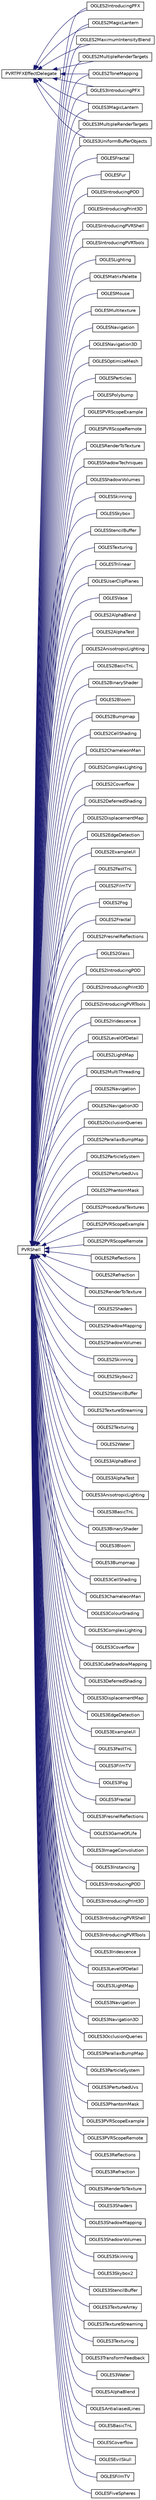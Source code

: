 digraph "Graphical Class Hierarchy"
{
  edge [fontname="Helvetica",fontsize="10",labelfontname="Helvetica",labelfontsize="10"];
  node [fontname="Helvetica",fontsize="10",shape=record];
  rankdir="LR";
  Node1 [label="PVRShell",height=0.2,width=0.4,color="black", fillcolor="white", style="filled",URL="$class_p_v_r_shell.html",tooltip="Inherited by the application; responsible for abstracting the OS and API. "];
  Node1 -> Node2 [dir="back",color="midnightblue",fontsize="10",style="solid",fontname="Helvetica"];
  Node2 [label="OGLES2AlphaBlend",height=0.2,width=0.4,color="black", fillcolor="white", style="filled",URL="$class_o_g_l_e_s2_alpha_blend.html"];
  Node1 -> Node3 [dir="back",color="midnightblue",fontsize="10",style="solid",fontname="Helvetica"];
  Node3 [label="OGLES2AlphaTest",height=0.2,width=0.4,color="black", fillcolor="white", style="filled",URL="$class_o_g_l_e_s2_alpha_test.html"];
  Node1 -> Node4 [dir="back",color="midnightblue",fontsize="10",style="solid",fontname="Helvetica"];
  Node4 [label="OGLES2AnisotropicLighting",height=0.2,width=0.4,color="black", fillcolor="white", style="filled",URL="$class_o_g_l_e_s2_anisotropic_lighting.html"];
  Node1 -> Node5 [dir="back",color="midnightblue",fontsize="10",style="solid",fontname="Helvetica"];
  Node5 [label="OGLES2BasicTnL",height=0.2,width=0.4,color="black", fillcolor="white", style="filled",URL="$class_o_g_l_e_s2_basic_tn_l.html"];
  Node1 -> Node6 [dir="back",color="midnightblue",fontsize="10",style="solid",fontname="Helvetica"];
  Node6 [label="OGLES2BinaryShader",height=0.2,width=0.4,color="black", fillcolor="white", style="filled",URL="$class_o_g_l_e_s2_binary_shader.html"];
  Node1 -> Node7 [dir="back",color="midnightblue",fontsize="10",style="solid",fontname="Helvetica"];
  Node7 [label="OGLES2Bloom",height=0.2,width=0.4,color="black", fillcolor="white", style="filled",URL="$class_o_g_l_e_s2_bloom.html"];
  Node1 -> Node8 [dir="back",color="midnightblue",fontsize="10",style="solid",fontname="Helvetica"];
  Node8 [label="OGLES2Bumpmap",height=0.2,width=0.4,color="black", fillcolor="white", style="filled",URL="$class_o_g_l_e_s2_bumpmap.html"];
  Node1 -> Node9 [dir="back",color="midnightblue",fontsize="10",style="solid",fontname="Helvetica"];
  Node9 [label="OGLES2CellShading",height=0.2,width=0.4,color="black", fillcolor="white", style="filled",URL="$class_o_g_l_e_s2_cell_shading.html"];
  Node1 -> Node10 [dir="back",color="midnightblue",fontsize="10",style="solid",fontname="Helvetica"];
  Node10 [label="OGLES2ChameleonMan",height=0.2,width=0.4,color="black", fillcolor="white", style="filled",URL="$class_o_g_l_e_s2_chameleon_man.html"];
  Node1 -> Node11 [dir="back",color="midnightblue",fontsize="10",style="solid",fontname="Helvetica"];
  Node11 [label="OGLES2ComplexLighting",height=0.2,width=0.4,color="black", fillcolor="white", style="filled",URL="$class_o_g_l_e_s2_complex_lighting.html"];
  Node1 -> Node12 [dir="back",color="midnightblue",fontsize="10",style="solid",fontname="Helvetica"];
  Node12 [label="OGLES2Coverflow",height=0.2,width=0.4,color="black", fillcolor="white", style="filled",URL="$class_o_g_l_e_s2_coverflow.html"];
  Node1 -> Node13 [dir="back",color="midnightblue",fontsize="10",style="solid",fontname="Helvetica"];
  Node13 [label="OGLES2DeferredShading",height=0.2,width=0.4,color="black", fillcolor="white", style="filled",URL="$class_o_g_l_e_s2_deferred_shading.html"];
  Node1 -> Node14 [dir="back",color="midnightblue",fontsize="10",style="solid",fontname="Helvetica"];
  Node14 [label="OGLES2DisplacementMap",height=0.2,width=0.4,color="black", fillcolor="white", style="filled",URL="$class_o_g_l_e_s2_displacement_map.html"];
  Node1 -> Node15 [dir="back",color="midnightblue",fontsize="10",style="solid",fontname="Helvetica"];
  Node15 [label="OGLES2EdgeDetection",height=0.2,width=0.4,color="black", fillcolor="white", style="filled",URL="$class_o_g_l_e_s2_edge_detection.html"];
  Node1 -> Node16 [dir="back",color="midnightblue",fontsize="10",style="solid",fontname="Helvetica"];
  Node16 [label="OGLES2ExampleUI",height=0.2,width=0.4,color="black", fillcolor="white", style="filled",URL="$class_o_g_l_e_s2_example_u_i.html"];
  Node1 -> Node17 [dir="back",color="midnightblue",fontsize="10",style="solid",fontname="Helvetica"];
  Node17 [label="OGLES2FastTnL",height=0.2,width=0.4,color="black", fillcolor="white", style="filled",URL="$class_o_g_l_e_s2_fast_tn_l.html"];
  Node1 -> Node18 [dir="back",color="midnightblue",fontsize="10",style="solid",fontname="Helvetica"];
  Node18 [label="OGLES2FilmTV",height=0.2,width=0.4,color="black", fillcolor="white", style="filled",URL="$class_o_g_l_e_s2_film_t_v.html"];
  Node1 -> Node19 [dir="back",color="midnightblue",fontsize="10",style="solid",fontname="Helvetica"];
  Node19 [label="OGLES2Fog",height=0.2,width=0.4,color="black", fillcolor="white", style="filled",URL="$class_o_g_l_e_s2_fog.html"];
  Node1 -> Node20 [dir="back",color="midnightblue",fontsize="10",style="solid",fontname="Helvetica"];
  Node20 [label="OGLES2Fractal",height=0.2,width=0.4,color="black", fillcolor="white", style="filled",URL="$class_o_g_l_e_s2_fractal.html"];
  Node1 -> Node21 [dir="back",color="midnightblue",fontsize="10",style="solid",fontname="Helvetica"];
  Node21 [label="OGLES2FresnelReflections",height=0.2,width=0.4,color="black", fillcolor="white", style="filled",URL="$class_o_g_l_e_s2_fresnel_reflections.html"];
  Node1 -> Node22 [dir="back",color="midnightblue",fontsize="10",style="solid",fontname="Helvetica"];
  Node22 [label="OGLES2Glass",height=0.2,width=0.4,color="black", fillcolor="white", style="filled",URL="$class_o_g_l_e_s2_glass.html"];
  Node1 -> Node23 [dir="back",color="midnightblue",fontsize="10",style="solid",fontname="Helvetica"];
  Node23 [label="OGLES2IntroducingPFX",height=0.2,width=0.4,color="black", fillcolor="white", style="filled",URL="$class_o_g_l_e_s2_introducing_p_f_x.html"];
  Node1 -> Node24 [dir="back",color="midnightblue",fontsize="10",style="solid",fontname="Helvetica"];
  Node24 [label="OGLES2IntroducingPOD",height=0.2,width=0.4,color="black", fillcolor="white", style="filled",URL="$class_o_g_l_e_s2_introducing_p_o_d.html"];
  Node1 -> Node25 [dir="back",color="midnightblue",fontsize="10",style="solid",fontname="Helvetica"];
  Node25 [label="OGLES2IntroducingPrint3D",height=0.2,width=0.4,color="black", fillcolor="white", style="filled",URL="$class_o_g_l_e_s2_introducing_print3_d.html"];
  Node1 -> Node26 [dir="back",color="midnightblue",fontsize="10",style="solid",fontname="Helvetica"];
  Node26 [label="OGLES2IntroducingPVRTools",height=0.2,width=0.4,color="black", fillcolor="white", style="filled",URL="$class_o_g_l_e_s2_introducing_p_v_r_tools.html"];
  Node1 -> Node27 [dir="back",color="midnightblue",fontsize="10",style="solid",fontname="Helvetica"];
  Node27 [label="OGLES2Iridescence",height=0.2,width=0.4,color="black", fillcolor="white", style="filled",URL="$class_o_g_l_e_s2_iridescence.html"];
  Node1 -> Node28 [dir="back",color="midnightblue",fontsize="10",style="solid",fontname="Helvetica"];
  Node28 [label="OGLES2LevelOfDetail",height=0.2,width=0.4,color="black", fillcolor="white", style="filled",URL="$class_o_g_l_e_s2_level_of_detail.html"];
  Node1 -> Node29 [dir="back",color="midnightblue",fontsize="10",style="solid",fontname="Helvetica"];
  Node29 [label="OGLES2LightMap",height=0.2,width=0.4,color="black", fillcolor="white", style="filled",URL="$class_o_g_l_e_s2_light_map.html"];
  Node1 -> Node30 [dir="back",color="midnightblue",fontsize="10",style="solid",fontname="Helvetica"];
  Node30 [label="OGLES2MagicLantern",height=0.2,width=0.4,color="black", fillcolor="white", style="filled",URL="$class_o_g_l_e_s2_magic_lantern.html"];
  Node1 -> Node31 [dir="back",color="midnightblue",fontsize="10",style="solid",fontname="Helvetica"];
  Node31 [label="OGLES2MaximumIntensityBlend",height=0.2,width=0.4,color="black", fillcolor="white", style="filled",URL="$class_o_g_l_e_s2_maximum_intensity_blend.html"];
  Node1 -> Node32 [dir="back",color="midnightblue",fontsize="10",style="solid",fontname="Helvetica"];
  Node32 [label="OGLES2MultipleRenderTargets",height=0.2,width=0.4,color="black", fillcolor="white", style="filled",URL="$class_o_g_l_e_s2_multiple_render_targets.html"];
  Node1 -> Node33 [dir="back",color="midnightblue",fontsize="10",style="solid",fontname="Helvetica"];
  Node33 [label="OGLES2MultiThreading",height=0.2,width=0.4,color="black", fillcolor="white", style="filled",URL="$class_o_g_l_e_s2_multi_threading.html"];
  Node1 -> Node34 [dir="back",color="midnightblue",fontsize="10",style="solid",fontname="Helvetica"];
  Node34 [label="OGLES2Navigation",height=0.2,width=0.4,color="black", fillcolor="white", style="filled",URL="$class_o_g_l_e_s2_navigation.html"];
  Node1 -> Node35 [dir="back",color="midnightblue",fontsize="10",style="solid",fontname="Helvetica"];
  Node35 [label="OGLES2Navigation3D",height=0.2,width=0.4,color="black", fillcolor="white", style="filled",URL="$class_o_g_l_e_s2_navigation3_d.html"];
  Node1 -> Node36 [dir="back",color="midnightblue",fontsize="10",style="solid",fontname="Helvetica"];
  Node36 [label="OGLES2OcclusionQueries",height=0.2,width=0.4,color="black", fillcolor="white", style="filled",URL="$class_o_g_l_e_s2_occlusion_queries.html"];
  Node1 -> Node37 [dir="back",color="midnightblue",fontsize="10",style="solid",fontname="Helvetica"];
  Node37 [label="OGLES2ParallaxBumpMap",height=0.2,width=0.4,color="black", fillcolor="white", style="filled",URL="$class_o_g_l_e_s2_parallax_bump_map.html"];
  Node1 -> Node38 [dir="back",color="midnightblue",fontsize="10",style="solid",fontname="Helvetica"];
  Node38 [label="OGLES2ParticleSystem",height=0.2,width=0.4,color="black", fillcolor="white", style="filled",URL="$class_o_g_l_e_s2_particle_system.html"];
  Node1 -> Node39 [dir="back",color="midnightblue",fontsize="10",style="solid",fontname="Helvetica"];
  Node39 [label="OGLES2PerturbedUvs",height=0.2,width=0.4,color="black", fillcolor="white", style="filled",URL="$class_o_g_l_e_s2_perturbed_uvs.html"];
  Node1 -> Node40 [dir="back",color="midnightblue",fontsize="10",style="solid",fontname="Helvetica"];
  Node40 [label="OGLES2PhantomMask",height=0.2,width=0.4,color="black", fillcolor="white", style="filled",URL="$class_o_g_l_e_s2_phantom_mask.html"];
  Node1 -> Node41 [dir="back",color="midnightblue",fontsize="10",style="solid",fontname="Helvetica"];
  Node41 [label="OGLES2ProceduralTextures",height=0.2,width=0.4,color="black", fillcolor="white", style="filled",URL="$class_o_g_l_e_s2_procedural_textures.html"];
  Node1 -> Node42 [dir="back",color="midnightblue",fontsize="10",style="solid",fontname="Helvetica"];
  Node42 [label="OGLES2PVRScopeExample",height=0.2,width=0.4,color="black", fillcolor="white", style="filled",URL="$class_o_g_l_e_s2_p_v_r_scope_example.html"];
  Node1 -> Node43 [dir="back",color="midnightblue",fontsize="10",style="solid",fontname="Helvetica"];
  Node43 [label="OGLES2PVRScopeRemote",height=0.2,width=0.4,color="black", fillcolor="white", style="filled",URL="$class_o_g_l_e_s2_p_v_r_scope_remote.html"];
  Node1 -> Node44 [dir="back",color="midnightblue",fontsize="10",style="solid",fontname="Helvetica"];
  Node44 [label="OGLES2Reflections",height=0.2,width=0.4,color="black", fillcolor="white", style="filled",URL="$class_o_g_l_e_s2_reflections.html"];
  Node1 -> Node45 [dir="back",color="midnightblue",fontsize="10",style="solid",fontname="Helvetica"];
  Node45 [label="OGLES2Refraction",height=0.2,width=0.4,color="black", fillcolor="white", style="filled",URL="$class_o_g_l_e_s2_refraction.html"];
  Node1 -> Node46 [dir="back",color="midnightblue",fontsize="10",style="solid",fontname="Helvetica"];
  Node46 [label="OGLES2RenderToTexture",height=0.2,width=0.4,color="black", fillcolor="white", style="filled",URL="$class_o_g_l_e_s2_render_to_texture.html"];
  Node1 -> Node47 [dir="back",color="midnightblue",fontsize="10",style="solid",fontname="Helvetica"];
  Node47 [label="OGLES2Shaders",height=0.2,width=0.4,color="black", fillcolor="white", style="filled",URL="$class_o_g_l_e_s2_shaders.html"];
  Node1 -> Node48 [dir="back",color="midnightblue",fontsize="10",style="solid",fontname="Helvetica"];
  Node48 [label="OGLES2ShadowMapping",height=0.2,width=0.4,color="black", fillcolor="white", style="filled",URL="$class_o_g_l_e_s2_shadow_mapping.html"];
  Node1 -> Node49 [dir="back",color="midnightblue",fontsize="10",style="solid",fontname="Helvetica"];
  Node49 [label="OGLES2ShadowVolumes",height=0.2,width=0.4,color="black", fillcolor="white", style="filled",URL="$class_o_g_l_e_s2_shadow_volumes.html"];
  Node1 -> Node50 [dir="back",color="midnightblue",fontsize="10",style="solid",fontname="Helvetica"];
  Node50 [label="OGLES2Skinning",height=0.2,width=0.4,color="black", fillcolor="white", style="filled",URL="$class_o_g_l_e_s2_skinning.html"];
  Node1 -> Node51 [dir="back",color="midnightblue",fontsize="10",style="solid",fontname="Helvetica"];
  Node51 [label="OGLES2Skybox2",height=0.2,width=0.4,color="black", fillcolor="white", style="filled",URL="$class_o_g_l_e_s2_skybox2.html"];
  Node1 -> Node52 [dir="back",color="midnightblue",fontsize="10",style="solid",fontname="Helvetica"];
  Node52 [label="OGLES2StencilBuffer",height=0.2,width=0.4,color="black", fillcolor="white", style="filled",URL="$class_o_g_l_e_s2_stencil_buffer.html"];
  Node1 -> Node53 [dir="back",color="midnightblue",fontsize="10",style="solid",fontname="Helvetica"];
  Node53 [label="OGLES2TextureStreaming",height=0.2,width=0.4,color="black", fillcolor="white", style="filled",URL="$class_o_g_l_e_s2_texture_streaming.html"];
  Node1 -> Node54 [dir="back",color="midnightblue",fontsize="10",style="solid",fontname="Helvetica"];
  Node54 [label="OGLES2Texturing",height=0.2,width=0.4,color="black", fillcolor="white", style="filled",URL="$class_o_g_l_e_s2_texturing.html"];
  Node1 -> Node55 [dir="back",color="midnightblue",fontsize="10",style="solid",fontname="Helvetica"];
  Node55 [label="OGLES2ToneMapping",height=0.2,width=0.4,color="black", fillcolor="white", style="filled",URL="$class_o_g_l_e_s2_tone_mapping.html"];
  Node1 -> Node56 [dir="back",color="midnightblue",fontsize="10",style="solid",fontname="Helvetica"];
  Node56 [label="OGLES2Water",height=0.2,width=0.4,color="black", fillcolor="white", style="filled",URL="$class_o_g_l_e_s2_water.html"];
  Node1 -> Node57 [dir="back",color="midnightblue",fontsize="10",style="solid",fontname="Helvetica"];
  Node57 [label="OGLES3AlphaBlend",height=0.2,width=0.4,color="black", fillcolor="white", style="filled",URL="$class_o_g_l_e_s3_alpha_blend.html"];
  Node1 -> Node58 [dir="back",color="midnightblue",fontsize="10",style="solid",fontname="Helvetica"];
  Node58 [label="OGLES3AlphaTest",height=0.2,width=0.4,color="black", fillcolor="white", style="filled",URL="$class_o_g_l_e_s3_alpha_test.html"];
  Node1 -> Node59 [dir="back",color="midnightblue",fontsize="10",style="solid",fontname="Helvetica"];
  Node59 [label="OGLES3AnisotropicLighting",height=0.2,width=0.4,color="black", fillcolor="white", style="filled",URL="$class_o_g_l_e_s3_anisotropic_lighting.html"];
  Node1 -> Node60 [dir="back",color="midnightblue",fontsize="10",style="solid",fontname="Helvetica"];
  Node60 [label="OGLES3BasicTnL",height=0.2,width=0.4,color="black", fillcolor="white", style="filled",URL="$class_o_g_l_e_s3_basic_tn_l.html"];
  Node1 -> Node61 [dir="back",color="midnightblue",fontsize="10",style="solid",fontname="Helvetica"];
  Node61 [label="OGLES3BinaryShader",height=0.2,width=0.4,color="black", fillcolor="white", style="filled",URL="$class_o_g_l_e_s3_binary_shader.html"];
  Node1 -> Node62 [dir="back",color="midnightblue",fontsize="10",style="solid",fontname="Helvetica"];
  Node62 [label="OGLES3Bloom",height=0.2,width=0.4,color="black", fillcolor="white", style="filled",URL="$class_o_g_l_e_s3_bloom.html"];
  Node1 -> Node63 [dir="back",color="midnightblue",fontsize="10",style="solid",fontname="Helvetica"];
  Node63 [label="OGLES3Bumpmap",height=0.2,width=0.4,color="black", fillcolor="white", style="filled",URL="$class_o_g_l_e_s3_bumpmap.html"];
  Node1 -> Node64 [dir="back",color="midnightblue",fontsize="10",style="solid",fontname="Helvetica"];
  Node64 [label="OGLES3CellShading",height=0.2,width=0.4,color="black", fillcolor="white", style="filled",URL="$class_o_g_l_e_s3_cell_shading.html"];
  Node1 -> Node65 [dir="back",color="midnightblue",fontsize="10",style="solid",fontname="Helvetica"];
  Node65 [label="OGLES3ChameleonMan",height=0.2,width=0.4,color="black", fillcolor="white", style="filled",URL="$class_o_g_l_e_s3_chameleon_man.html"];
  Node1 -> Node66 [dir="back",color="midnightblue",fontsize="10",style="solid",fontname="Helvetica"];
  Node66 [label="OGLES3ColourGrading",height=0.2,width=0.4,color="black", fillcolor="white", style="filled",URL="$class_o_g_l_e_s3_colour_grading.html"];
  Node1 -> Node67 [dir="back",color="midnightblue",fontsize="10",style="solid",fontname="Helvetica"];
  Node67 [label="OGLES3ComplexLighting",height=0.2,width=0.4,color="black", fillcolor="white", style="filled",URL="$class_o_g_l_e_s3_complex_lighting.html"];
  Node1 -> Node68 [dir="back",color="midnightblue",fontsize="10",style="solid",fontname="Helvetica"];
  Node68 [label="OGLES3Coverflow",height=0.2,width=0.4,color="black", fillcolor="white", style="filled",URL="$class_o_g_l_e_s3_coverflow.html"];
  Node1 -> Node69 [dir="back",color="midnightblue",fontsize="10",style="solid",fontname="Helvetica"];
  Node69 [label="OGLES3CubeShadowMapping",height=0.2,width=0.4,color="black", fillcolor="white", style="filled",URL="$class_o_g_l_e_s3_cube_shadow_mapping.html"];
  Node1 -> Node70 [dir="back",color="midnightblue",fontsize="10",style="solid",fontname="Helvetica"];
  Node70 [label="OGLES3DeferredShading",height=0.2,width=0.4,color="black", fillcolor="white", style="filled",URL="$class_o_g_l_e_s3_deferred_shading.html"];
  Node1 -> Node71 [dir="back",color="midnightblue",fontsize="10",style="solid",fontname="Helvetica"];
  Node71 [label="OGLES3DisplacementMap",height=0.2,width=0.4,color="black", fillcolor="white", style="filled",URL="$class_o_g_l_e_s3_displacement_map.html"];
  Node1 -> Node72 [dir="back",color="midnightblue",fontsize="10",style="solid",fontname="Helvetica"];
  Node72 [label="OGLES3EdgeDetection",height=0.2,width=0.4,color="black", fillcolor="white", style="filled",URL="$class_o_g_l_e_s3_edge_detection.html"];
  Node1 -> Node73 [dir="back",color="midnightblue",fontsize="10",style="solid",fontname="Helvetica"];
  Node73 [label="OGLES3ExampleUI",height=0.2,width=0.4,color="black", fillcolor="white", style="filled",URL="$class_o_g_l_e_s3_example_u_i.html"];
  Node1 -> Node74 [dir="back",color="midnightblue",fontsize="10",style="solid",fontname="Helvetica"];
  Node74 [label="OGLES3FastTnL",height=0.2,width=0.4,color="black", fillcolor="white", style="filled",URL="$class_o_g_l_e_s3_fast_tn_l.html"];
  Node1 -> Node75 [dir="back",color="midnightblue",fontsize="10",style="solid",fontname="Helvetica"];
  Node75 [label="OGLES3FilmTV",height=0.2,width=0.4,color="black", fillcolor="white", style="filled",URL="$class_o_g_l_e_s3_film_t_v.html"];
  Node1 -> Node76 [dir="back",color="midnightblue",fontsize="10",style="solid",fontname="Helvetica"];
  Node76 [label="OGLES3Fog",height=0.2,width=0.4,color="black", fillcolor="white", style="filled",URL="$class_o_g_l_e_s3_fog.html"];
  Node1 -> Node77 [dir="back",color="midnightblue",fontsize="10",style="solid",fontname="Helvetica"];
  Node77 [label="OGLES3Fractal",height=0.2,width=0.4,color="black", fillcolor="white", style="filled",URL="$class_o_g_l_e_s3_fractal.html"];
  Node1 -> Node78 [dir="back",color="midnightblue",fontsize="10",style="solid",fontname="Helvetica"];
  Node78 [label="OGLES3FresnelReflections",height=0.2,width=0.4,color="black", fillcolor="white", style="filled",URL="$class_o_g_l_e_s3_fresnel_reflections.html"];
  Node1 -> Node79 [dir="back",color="midnightblue",fontsize="10",style="solid",fontname="Helvetica"];
  Node79 [label="OGLES3GameOfLife",height=0.2,width=0.4,color="black", fillcolor="white", style="filled",URL="$class_o_g_l_e_s3_game_of_life.html"];
  Node1 -> Node80 [dir="back",color="midnightblue",fontsize="10",style="solid",fontname="Helvetica"];
  Node80 [label="OGLES3ImageConvolution",height=0.2,width=0.4,color="black", fillcolor="white", style="filled",URL="$class_o_g_l_e_s3_image_convolution.html"];
  Node1 -> Node81 [dir="back",color="midnightblue",fontsize="10",style="solid",fontname="Helvetica"];
  Node81 [label="OGLES3Instancing",height=0.2,width=0.4,color="black", fillcolor="white", style="filled",URL="$class_o_g_l_e_s3_instancing.html"];
  Node1 -> Node82 [dir="back",color="midnightblue",fontsize="10",style="solid",fontname="Helvetica"];
  Node82 [label="OGLES3IntroducingPFX",height=0.2,width=0.4,color="black", fillcolor="white", style="filled",URL="$class_o_g_l_e_s3_introducing_p_f_x.html"];
  Node1 -> Node83 [dir="back",color="midnightblue",fontsize="10",style="solid",fontname="Helvetica"];
  Node83 [label="OGLES3IntroducingPOD",height=0.2,width=0.4,color="black", fillcolor="white", style="filled",URL="$class_o_g_l_e_s3_introducing_p_o_d.html"];
  Node1 -> Node84 [dir="back",color="midnightblue",fontsize="10",style="solid",fontname="Helvetica"];
  Node84 [label="OGLES3IntroducingPrint3D",height=0.2,width=0.4,color="black", fillcolor="white", style="filled",URL="$class_o_g_l_e_s3_introducing_print3_d.html"];
  Node1 -> Node85 [dir="back",color="midnightblue",fontsize="10",style="solid",fontname="Helvetica"];
  Node85 [label="OGLES3IntroducingPVRShell",height=0.2,width=0.4,color="black", fillcolor="white", style="filled",URL="$class_o_g_l_e_s3_introducing_p_v_r_shell.html"];
  Node1 -> Node86 [dir="back",color="midnightblue",fontsize="10",style="solid",fontname="Helvetica"];
  Node86 [label="OGLES3IntroducingPVRTools",height=0.2,width=0.4,color="black", fillcolor="white", style="filled",URL="$class_o_g_l_e_s3_introducing_p_v_r_tools.html"];
  Node1 -> Node87 [dir="back",color="midnightblue",fontsize="10",style="solid",fontname="Helvetica"];
  Node87 [label="OGLES3Iridescence",height=0.2,width=0.4,color="black", fillcolor="white", style="filled",URL="$class_o_g_l_e_s3_iridescence.html"];
  Node1 -> Node88 [dir="back",color="midnightblue",fontsize="10",style="solid",fontname="Helvetica"];
  Node88 [label="OGLES3LevelOfDetail",height=0.2,width=0.4,color="black", fillcolor="white", style="filled",URL="$class_o_g_l_e_s3_level_of_detail.html"];
  Node1 -> Node89 [dir="back",color="midnightblue",fontsize="10",style="solid",fontname="Helvetica"];
  Node89 [label="OGLES3LightMap",height=0.2,width=0.4,color="black", fillcolor="white", style="filled",URL="$class_o_g_l_e_s3_light_map.html"];
  Node1 -> Node90 [dir="back",color="midnightblue",fontsize="10",style="solid",fontname="Helvetica"];
  Node90 [label="OGLES3MagicLantern",height=0.2,width=0.4,color="black", fillcolor="white", style="filled",URL="$class_o_g_l_e_s3_magic_lantern.html"];
  Node1 -> Node91 [dir="back",color="midnightblue",fontsize="10",style="solid",fontname="Helvetica"];
  Node91 [label="OGLES3MultipleRenderTargets",height=0.2,width=0.4,color="black", fillcolor="white", style="filled",URL="$class_o_g_l_e_s3_multiple_render_targets.html"];
  Node1 -> Node92 [dir="back",color="midnightblue",fontsize="10",style="solid",fontname="Helvetica"];
  Node92 [label="OGLES3Navigation",height=0.2,width=0.4,color="black", fillcolor="white", style="filled",URL="$class_o_g_l_e_s3_navigation.html"];
  Node1 -> Node93 [dir="back",color="midnightblue",fontsize="10",style="solid",fontname="Helvetica"];
  Node93 [label="OGLES3Navigation3D",height=0.2,width=0.4,color="black", fillcolor="white", style="filled",URL="$class_o_g_l_e_s3_navigation3_d.html"];
  Node1 -> Node94 [dir="back",color="midnightblue",fontsize="10",style="solid",fontname="Helvetica"];
  Node94 [label="OGLES3OcclusionQueries",height=0.2,width=0.4,color="black", fillcolor="white", style="filled",URL="$class_o_g_l_e_s3_occlusion_queries.html"];
  Node1 -> Node95 [dir="back",color="midnightblue",fontsize="10",style="solid",fontname="Helvetica"];
  Node95 [label="OGLES3ParallaxBumpMap",height=0.2,width=0.4,color="black", fillcolor="white", style="filled",URL="$class_o_g_l_e_s3_parallax_bump_map.html"];
  Node1 -> Node96 [dir="back",color="midnightblue",fontsize="10",style="solid",fontname="Helvetica"];
  Node96 [label="OGLES3ParticleSystem",height=0.2,width=0.4,color="black", fillcolor="white", style="filled",URL="$class_o_g_l_e_s3_particle_system.html"];
  Node1 -> Node97 [dir="back",color="midnightblue",fontsize="10",style="solid",fontname="Helvetica"];
  Node97 [label="OGLES3PerturbedUvs",height=0.2,width=0.4,color="black", fillcolor="white", style="filled",URL="$class_o_g_l_e_s3_perturbed_uvs.html"];
  Node1 -> Node98 [dir="back",color="midnightblue",fontsize="10",style="solid",fontname="Helvetica"];
  Node98 [label="OGLES3PhantomMask",height=0.2,width=0.4,color="black", fillcolor="white", style="filled",URL="$class_o_g_l_e_s3_phantom_mask.html"];
  Node1 -> Node99 [dir="back",color="midnightblue",fontsize="10",style="solid",fontname="Helvetica"];
  Node99 [label="OGLES3PVRScopeExample",height=0.2,width=0.4,color="black", fillcolor="white", style="filled",URL="$class_o_g_l_e_s3_p_v_r_scope_example.html"];
  Node1 -> Node100 [dir="back",color="midnightblue",fontsize="10",style="solid",fontname="Helvetica"];
  Node100 [label="OGLES3PVRScopeRemote",height=0.2,width=0.4,color="black", fillcolor="white", style="filled",URL="$class_o_g_l_e_s3_p_v_r_scope_remote.html"];
  Node1 -> Node101 [dir="back",color="midnightblue",fontsize="10",style="solid",fontname="Helvetica"];
  Node101 [label="OGLES3Reflections",height=0.2,width=0.4,color="black", fillcolor="white", style="filled",URL="$class_o_g_l_e_s3_reflections.html"];
  Node1 -> Node102 [dir="back",color="midnightblue",fontsize="10",style="solid",fontname="Helvetica"];
  Node102 [label="OGLES3Refraction",height=0.2,width=0.4,color="black", fillcolor="white", style="filled",URL="$class_o_g_l_e_s3_refraction.html"];
  Node1 -> Node103 [dir="back",color="midnightblue",fontsize="10",style="solid",fontname="Helvetica"];
  Node103 [label="OGLES3RenderToTexture",height=0.2,width=0.4,color="black", fillcolor="white", style="filled",URL="$class_o_g_l_e_s3_render_to_texture.html"];
  Node1 -> Node104 [dir="back",color="midnightblue",fontsize="10",style="solid",fontname="Helvetica"];
  Node104 [label="OGLES3Shaders",height=0.2,width=0.4,color="black", fillcolor="white", style="filled",URL="$class_o_g_l_e_s3_shaders.html"];
  Node1 -> Node105 [dir="back",color="midnightblue",fontsize="10",style="solid",fontname="Helvetica"];
  Node105 [label="OGLES3ShadowMapping",height=0.2,width=0.4,color="black", fillcolor="white", style="filled",URL="$class_o_g_l_e_s3_shadow_mapping.html"];
  Node1 -> Node106 [dir="back",color="midnightblue",fontsize="10",style="solid",fontname="Helvetica"];
  Node106 [label="OGLES3ShadowVolumes",height=0.2,width=0.4,color="black", fillcolor="white", style="filled",URL="$class_o_g_l_e_s3_shadow_volumes.html"];
  Node1 -> Node107 [dir="back",color="midnightblue",fontsize="10",style="solid",fontname="Helvetica"];
  Node107 [label="OGLES3Skinning",height=0.2,width=0.4,color="black", fillcolor="white", style="filled",URL="$class_o_g_l_e_s3_skinning.html"];
  Node1 -> Node108 [dir="back",color="midnightblue",fontsize="10",style="solid",fontname="Helvetica"];
  Node108 [label="OGLES3Skybox2",height=0.2,width=0.4,color="black", fillcolor="white", style="filled",URL="$class_o_g_l_e_s3_skybox2.html"];
  Node1 -> Node109 [dir="back",color="midnightblue",fontsize="10",style="solid",fontname="Helvetica"];
  Node109 [label="OGLES3StencilBuffer",height=0.2,width=0.4,color="black", fillcolor="white", style="filled",URL="$class_o_g_l_e_s3_stencil_buffer.html"];
  Node1 -> Node110 [dir="back",color="midnightblue",fontsize="10",style="solid",fontname="Helvetica"];
  Node110 [label="OGLES3TextureArray",height=0.2,width=0.4,color="black", fillcolor="white", style="filled",URL="$class_o_g_l_e_s3_texture_array.html"];
  Node1 -> Node111 [dir="back",color="midnightblue",fontsize="10",style="solid",fontname="Helvetica"];
  Node111 [label="OGLES3TextureStreaming",height=0.2,width=0.4,color="black", fillcolor="white", style="filled",URL="$class_o_g_l_e_s3_texture_streaming.html"];
  Node1 -> Node112 [dir="back",color="midnightblue",fontsize="10",style="solid",fontname="Helvetica"];
  Node112 [label="OGLES3Texturing",height=0.2,width=0.4,color="black", fillcolor="white", style="filled",URL="$class_o_g_l_e_s3_texturing.html"];
  Node1 -> Node113 [dir="back",color="midnightblue",fontsize="10",style="solid",fontname="Helvetica"];
  Node113 [label="OGLES3TransformFeedback",height=0.2,width=0.4,color="black", fillcolor="white", style="filled",URL="$class_o_g_l_e_s3_transform_feedback.html"];
  Node1 -> Node114 [dir="back",color="midnightblue",fontsize="10",style="solid",fontname="Helvetica"];
  Node114 [label="OGLES3UniformBufferObjects",height=0.2,width=0.4,color="black", fillcolor="white", style="filled",URL="$class_o_g_l_e_s3_uniform_buffer_objects.html"];
  Node1 -> Node115 [dir="back",color="midnightblue",fontsize="10",style="solid",fontname="Helvetica"];
  Node115 [label="OGLES3Water",height=0.2,width=0.4,color="black", fillcolor="white", style="filled",URL="$class_o_g_l_e_s3_water.html"];
  Node1 -> Node116 [dir="back",color="midnightblue",fontsize="10",style="solid",fontname="Helvetica"];
  Node116 [label="OGLESAlphaBlend",height=0.2,width=0.4,color="black", fillcolor="white", style="filled",URL="$class_o_g_l_e_s_alpha_blend.html"];
  Node1 -> Node117 [dir="back",color="midnightblue",fontsize="10",style="solid",fontname="Helvetica"];
  Node117 [label="OGLESAntialiasedLines",height=0.2,width=0.4,color="black", fillcolor="white", style="filled",URL="$class_o_g_l_e_s_antialiased_lines.html"];
  Node1 -> Node118 [dir="back",color="midnightblue",fontsize="10",style="solid",fontname="Helvetica"];
  Node118 [label="OGLESBasicTnL",height=0.2,width=0.4,color="black", fillcolor="white", style="filled",URL="$class_o_g_l_e_s_basic_tn_l.html"];
  Node1 -> Node119 [dir="back",color="midnightblue",fontsize="10",style="solid",fontname="Helvetica"];
  Node119 [label="OGLESCoverflow",height=0.2,width=0.4,color="black", fillcolor="white", style="filled",URL="$class_o_g_l_e_s_coverflow.html"];
  Node1 -> Node120 [dir="back",color="midnightblue",fontsize="10",style="solid",fontname="Helvetica"];
  Node120 [label="OGLESEvilSkull",height=0.2,width=0.4,color="black", fillcolor="white", style="filled",URL="$class_o_g_l_e_s_evil_skull.html"];
  Node1 -> Node121 [dir="back",color="midnightblue",fontsize="10",style="solid",fontname="Helvetica"];
  Node121 [label="OGLESFilmTV",height=0.2,width=0.4,color="black", fillcolor="white", style="filled",URL="$class_o_g_l_e_s_film_t_v.html"];
  Node1 -> Node122 [dir="back",color="midnightblue",fontsize="10",style="solid",fontname="Helvetica"];
  Node122 [label="OGLESFiveSpheres",height=0.2,width=0.4,color="black", fillcolor="white", style="filled",URL="$class_o_g_l_e_s_five_spheres.html"];
  Node1 -> Node123 [dir="back",color="midnightblue",fontsize="10",style="solid",fontname="Helvetica"];
  Node123 [label="OGLESFractal",height=0.2,width=0.4,color="black", fillcolor="white", style="filled",URL="$class_o_g_l_e_s_fractal.html"];
  Node1 -> Node124 [dir="back",color="midnightblue",fontsize="10",style="solid",fontname="Helvetica"];
  Node124 [label="OGLESFur",height=0.2,width=0.4,color="black", fillcolor="white", style="filled",URL="$class_o_g_l_e_s_fur.html"];
  Node1 -> Node125 [dir="back",color="midnightblue",fontsize="10",style="solid",fontname="Helvetica"];
  Node125 [label="OGLESIntroducingPOD",height=0.2,width=0.4,color="black", fillcolor="white", style="filled",URL="$class_o_g_l_e_s_introducing_p_o_d.html"];
  Node1 -> Node126 [dir="back",color="midnightblue",fontsize="10",style="solid",fontname="Helvetica"];
  Node126 [label="OGLESIntroducingPrint3D",height=0.2,width=0.4,color="black", fillcolor="white", style="filled",URL="$class_o_g_l_e_s_introducing_print3_d.html"];
  Node1 -> Node127 [dir="back",color="midnightblue",fontsize="10",style="solid",fontname="Helvetica"];
  Node127 [label="OGLESIntroducingPVRShell",height=0.2,width=0.4,color="black", fillcolor="white", style="filled",URL="$class_o_g_l_e_s_introducing_p_v_r_shell.html"];
  Node1 -> Node128 [dir="back",color="midnightblue",fontsize="10",style="solid",fontname="Helvetica"];
  Node128 [label="OGLESIntroducingPVRTools",height=0.2,width=0.4,color="black", fillcolor="white", style="filled",URL="$class_o_g_l_e_s_introducing_p_v_r_tools.html"];
  Node1 -> Node129 [dir="back",color="midnightblue",fontsize="10",style="solid",fontname="Helvetica"];
  Node129 [label="OGLESLighting",height=0.2,width=0.4,color="black", fillcolor="white", style="filled",URL="$class_o_g_l_e_s_lighting.html"];
  Node1 -> Node130 [dir="back",color="midnightblue",fontsize="10",style="solid",fontname="Helvetica"];
  Node130 [label="OGLESMatrixPalette",height=0.2,width=0.4,color="black", fillcolor="white", style="filled",URL="$class_o_g_l_e_s_matrix_palette.html"];
  Node1 -> Node131 [dir="back",color="midnightblue",fontsize="10",style="solid",fontname="Helvetica"];
  Node131 [label="OGLESMouse",height=0.2,width=0.4,color="black", fillcolor="white", style="filled",URL="$class_o_g_l_e_s_mouse.html"];
  Node1 -> Node132 [dir="back",color="midnightblue",fontsize="10",style="solid",fontname="Helvetica"];
  Node132 [label="OGLESMultitexture",height=0.2,width=0.4,color="black", fillcolor="white", style="filled",URL="$class_o_g_l_e_s_multitexture.html"];
  Node1 -> Node133 [dir="back",color="midnightblue",fontsize="10",style="solid",fontname="Helvetica"];
  Node133 [label="OGLESNavigation",height=0.2,width=0.4,color="black", fillcolor="white", style="filled",URL="$class_o_g_l_e_s_navigation.html"];
  Node1 -> Node134 [dir="back",color="midnightblue",fontsize="10",style="solid",fontname="Helvetica"];
  Node134 [label="OGLESNavigation3D",height=0.2,width=0.4,color="black", fillcolor="white", style="filled",URL="$class_o_g_l_e_s_navigation3_d.html"];
  Node1 -> Node135 [dir="back",color="midnightblue",fontsize="10",style="solid",fontname="Helvetica"];
  Node135 [label="OGLESOptimizeMesh",height=0.2,width=0.4,color="black", fillcolor="white", style="filled",URL="$class_o_g_l_e_s_optimize_mesh.html"];
  Node1 -> Node136 [dir="back",color="midnightblue",fontsize="10",style="solid",fontname="Helvetica"];
  Node136 [label="OGLESParticles",height=0.2,width=0.4,color="black", fillcolor="white", style="filled",URL="$class_o_g_l_e_s_particles.html"];
  Node1 -> Node137 [dir="back",color="midnightblue",fontsize="10",style="solid",fontname="Helvetica"];
  Node137 [label="OGLESPolybump",height=0.2,width=0.4,color="black", fillcolor="white", style="filled",URL="$class_o_g_l_e_s_polybump.html"];
  Node1 -> Node138 [dir="back",color="midnightblue",fontsize="10",style="solid",fontname="Helvetica"];
  Node138 [label="OGLESPVRScopeExample",height=0.2,width=0.4,color="black", fillcolor="white", style="filled",URL="$class_o_g_l_e_s_p_v_r_scope_example.html"];
  Node1 -> Node139 [dir="back",color="midnightblue",fontsize="10",style="solid",fontname="Helvetica"];
  Node139 [label="OGLESPVRScopeRemote",height=0.2,width=0.4,color="black", fillcolor="white", style="filled",URL="$class_o_g_l_e_s_p_v_r_scope_remote.html"];
  Node1 -> Node140 [dir="back",color="midnightblue",fontsize="10",style="solid",fontname="Helvetica"];
  Node140 [label="OGLESRenderToTexture",height=0.2,width=0.4,color="black", fillcolor="white", style="filled",URL="$class_o_g_l_e_s_render_to_texture.html"];
  Node1 -> Node141 [dir="back",color="midnightblue",fontsize="10",style="solid",fontname="Helvetica"];
  Node141 [label="OGLESShadowTechniques",height=0.2,width=0.4,color="black", fillcolor="white", style="filled",URL="$class_o_g_l_e_s_shadow_techniques.html"];
  Node1 -> Node142 [dir="back",color="midnightblue",fontsize="10",style="solid",fontname="Helvetica"];
  Node142 [label="OGLESShadowVolumes",height=0.2,width=0.4,color="black", fillcolor="white", style="filled",URL="$class_o_g_l_e_s_shadow_volumes.html"];
  Node1 -> Node143 [dir="back",color="midnightblue",fontsize="10",style="solid",fontname="Helvetica"];
  Node143 [label="OGLESSkinning",height=0.2,width=0.4,color="black", fillcolor="white", style="filled",URL="$class_o_g_l_e_s_skinning.html"];
  Node1 -> Node144 [dir="back",color="midnightblue",fontsize="10",style="solid",fontname="Helvetica"];
  Node144 [label="OGLESSkybox",height=0.2,width=0.4,color="black", fillcolor="white", style="filled",URL="$class_o_g_l_e_s_skybox.html"];
  Node1 -> Node145 [dir="back",color="midnightblue",fontsize="10",style="solid",fontname="Helvetica"];
  Node145 [label="OGLESStencilBuffer",height=0.2,width=0.4,color="black", fillcolor="white", style="filled",URL="$class_o_g_l_e_s_stencil_buffer.html"];
  Node1 -> Node146 [dir="back",color="midnightblue",fontsize="10",style="solid",fontname="Helvetica"];
  Node146 [label="OGLESTexturing",height=0.2,width=0.4,color="black", fillcolor="white", style="filled",URL="$class_o_g_l_e_s_texturing.html"];
  Node1 -> Node147 [dir="back",color="midnightblue",fontsize="10",style="solid",fontname="Helvetica"];
  Node147 [label="OGLESTrilinear",height=0.2,width=0.4,color="black", fillcolor="white", style="filled",URL="$class_o_g_l_e_s_trilinear.html"];
  Node1 -> Node148 [dir="back",color="midnightblue",fontsize="10",style="solid",fontname="Helvetica"];
  Node148 [label="OGLESUserClipPlanes",height=0.2,width=0.4,color="black", fillcolor="white", style="filled",URL="$class_o_g_l_e_s_user_clip_planes.html"];
  Node1 -> Node149 [dir="back",color="midnightblue",fontsize="10",style="solid",fontname="Helvetica"];
  Node149 [label="OGLESVase",height=0.2,width=0.4,color="black", fillcolor="white", style="filled",URL="$class_o_g_l_e_s_vase.html"];
  Node150 [label="PVRTPFXEffectDelegate",height=0.2,width=0.4,color="black", fillcolor="white", style="filled",URL="$class_p_v_r_t_p_f_x_effect_delegate.html",tooltip="Receives callbacks for effects. "];
  Node150 -> Node23 [dir="back",color="midnightblue",fontsize="10",style="solid",fontname="Helvetica"];
  Node150 -> Node30 [dir="back",color="midnightblue",fontsize="10",style="solid",fontname="Helvetica"];
  Node150 -> Node31 [dir="back",color="midnightblue",fontsize="10",style="solid",fontname="Helvetica"];
  Node150 -> Node32 [dir="back",color="midnightblue",fontsize="10",style="solid",fontname="Helvetica"];
  Node150 -> Node55 [dir="back",color="midnightblue",fontsize="10",style="solid",fontname="Helvetica"];
  Node150 -> Node82 [dir="back",color="midnightblue",fontsize="10",style="solid",fontname="Helvetica"];
  Node150 -> Node90 [dir="back",color="midnightblue",fontsize="10",style="solid",fontname="Helvetica"];
  Node150 -> Node91 [dir="back",color="midnightblue",fontsize="10",style="solid",fontname="Helvetica"];
  Node150 -> Node114 [dir="back",color="midnightblue",fontsize="10",style="solid",fontname="Helvetica"];
}
